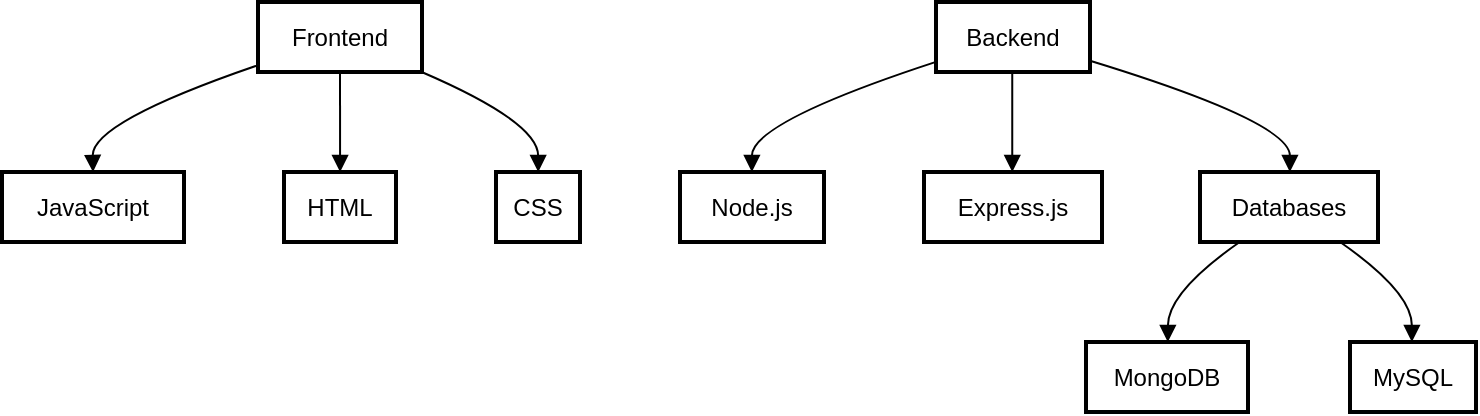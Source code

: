 <mxfile version="22.0.2" type="github">
  <diagram name="Page-1" id="JE5-biMuJjv_xFlANqMl">
    <mxGraphModel>
      <root>
        <mxCell id="0" />
        <mxCell id="1" parent="0" />
        <mxCell id="2" value="Frontend" style="whiteSpace=wrap;strokeWidth=2;" vertex="1" parent="1">
          <mxGeometry x="128" width="82" height="35" as="geometry" />
        </mxCell>
        <mxCell id="3" value="JavaScript" style="whiteSpace=wrap;strokeWidth=2;" vertex="1" parent="1">
          <mxGeometry y="85" width="91" height="35" as="geometry" />
        </mxCell>
        <mxCell id="4" value="HTML" style="whiteSpace=wrap;strokeWidth=2;" vertex="1" parent="1">
          <mxGeometry x="141" y="85" width="56" height="35" as="geometry" />
        </mxCell>
        <mxCell id="5" value="CSS" style="whiteSpace=wrap;strokeWidth=2;" vertex="1" parent="1">
          <mxGeometry x="247" y="85" width="42" height="35" as="geometry" />
        </mxCell>
        <mxCell id="6" value="Backend" style="whiteSpace=wrap;strokeWidth=2;" vertex="1" parent="1">
          <mxGeometry x="467" width="77" height="35" as="geometry" />
        </mxCell>
        <mxCell id="7" value="Node.js" style="whiteSpace=wrap;strokeWidth=2;" vertex="1" parent="1">
          <mxGeometry x="339" y="85" width="72" height="35" as="geometry" />
        </mxCell>
        <mxCell id="8" value="Express.js" style="whiteSpace=wrap;strokeWidth=2;" vertex="1" parent="1">
          <mxGeometry x="461" y="85" width="89" height="35" as="geometry" />
        </mxCell>
        <mxCell id="9" value="Databases" style="whiteSpace=wrap;strokeWidth=2;" vertex="1" parent="1">
          <mxGeometry x="599" y="85" width="89" height="35" as="geometry" />
        </mxCell>
        <mxCell id="10" value="MongoDB" style="whiteSpace=wrap;strokeWidth=2;" vertex="1" parent="1">
          <mxGeometry x="542" y="170" width="81" height="35" as="geometry" />
        </mxCell>
        <mxCell id="11" value="MySQL" style="whiteSpace=wrap;strokeWidth=2;" vertex="1" parent="1">
          <mxGeometry x="674" y="170" width="63" height="35" as="geometry" />
        </mxCell>
        <mxCell id="12" value="" style="curved=1;startArrow=none;endArrow=block;exitX=0.002;exitY=0.901;entryX=0.5;entryY=0;" edge="1" parent="1" source="2" target="3">
          <mxGeometry relative="1" as="geometry">
            <Array as="points">
              <mxPoint x="45" y="60" />
            </Array>
          </mxGeometry>
        </mxCell>
        <mxCell id="13" value="" style="curved=1;startArrow=none;endArrow=block;exitX=0.5;exitY=1;entryX=0.501;entryY=0;" edge="1" parent="1" source="2" target="4">
          <mxGeometry relative="1" as="geometry">
            <Array as="points" />
          </mxGeometry>
        </mxCell>
        <mxCell id="14" value="" style="curved=1;startArrow=none;endArrow=block;exitX=0.998;exitY=1;entryX=0.503;entryY=0;" edge="1" parent="1" source="2" target="5">
          <mxGeometry relative="1" as="geometry">
            <Array as="points">
              <mxPoint x="268" y="60" />
            </Array>
          </mxGeometry>
        </mxCell>
        <mxCell id="15" value="" style="curved=1;startArrow=none;endArrow=block;exitX=-0.004;exitY=0.858;entryX=0.499;entryY=0;" edge="1" parent="1" source="6" target="7">
          <mxGeometry relative="1" as="geometry">
            <Array as="points">
              <mxPoint x="375" y="60" />
            </Array>
          </mxGeometry>
        </mxCell>
        <mxCell id="16" value="" style="curved=1;startArrow=none;endArrow=block;exitX=0.495;exitY=1;entryX=0.496;entryY=0;" edge="1" parent="1" source="6" target="8">
          <mxGeometry relative="1" as="geometry">
            <Array as="points" />
          </mxGeometry>
        </mxCell>
        <mxCell id="17" value="" style="curved=1;startArrow=none;endArrow=block;exitX=0.994;exitY=0.836;entryX=0.505;entryY=0;" edge="1" parent="1" source="6" target="9">
          <mxGeometry relative="1" as="geometry">
            <Array as="points">
              <mxPoint x="644" y="60" />
            </Array>
          </mxGeometry>
        </mxCell>
        <mxCell id="18" value="" style="curved=1;startArrow=none;endArrow=block;exitX=0.223;exitY=1;entryX=0.505;entryY=0;" edge="1" parent="1" source="9" target="10">
          <mxGeometry relative="1" as="geometry">
            <Array as="points">
              <mxPoint x="583" y="145" />
            </Array>
          </mxGeometry>
        </mxCell>
        <mxCell id="19" value="" style="curved=1;startArrow=none;endArrow=block;exitX=0.787;exitY=1;entryX=0.491;entryY=0;" edge="1" parent="1" source="9" target="11">
          <mxGeometry relative="1" as="geometry">
            <Array as="points">
              <mxPoint x="705" y="145" />
            </Array>
          </mxGeometry>
        </mxCell>
      </root>
    </mxGraphModel>
  </diagram>
</mxfile>
